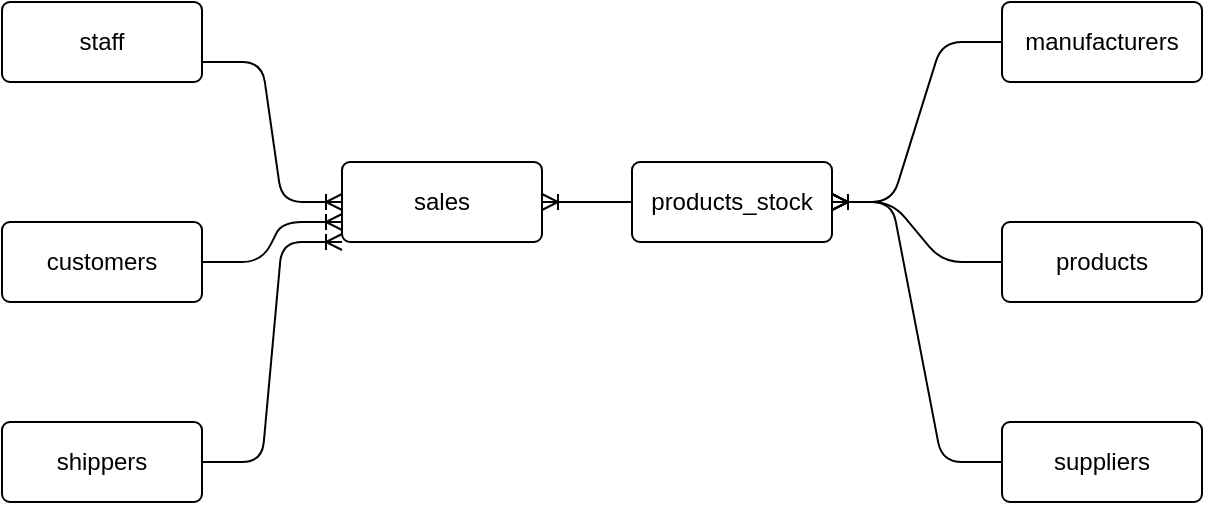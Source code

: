 <mxfile version="13.7.5" type="github">
  <diagram id="R2lEEEUBdFMjLlhIrx00" name="Page-1">
    <mxGraphModel dx="818" dy="560" grid="1" gridSize="10" guides="1" tooltips="1" connect="1" arrows="1" fold="1" page="1" pageScale="1" pageWidth="850" pageHeight="1100" math="0" shadow="0" extFonts="Permanent Marker^https://fonts.googleapis.com/css?family=Permanent+Marker">
      <root>
        <mxCell id="0" />
        <mxCell id="1" parent="0" />
        <mxCell id="OEH8VnCKuiZxtnlKm28e-22" value="products_stock" style="rounded=1;arcSize=10;whiteSpace=wrap;html=1;align=center;" parent="1" vertex="1">
          <mxGeometry x="375" y="150" width="100" height="40" as="geometry" />
        </mxCell>
        <mxCell id="OEH8VnCKuiZxtnlKm28e-23" value="staff" style="rounded=1;arcSize=10;whiteSpace=wrap;html=1;align=center;" parent="1" vertex="1">
          <mxGeometry x="60" y="70" width="100" height="40" as="geometry" />
        </mxCell>
        <mxCell id="OEH8VnCKuiZxtnlKm28e-24" value="customers" style="rounded=1;arcSize=10;whiteSpace=wrap;html=1;align=center;" parent="1" vertex="1">
          <mxGeometry x="60" y="180" width="100" height="40" as="geometry" />
        </mxCell>
        <mxCell id="OEH8VnCKuiZxtnlKm28e-25" value="suppliers" style="rounded=1;arcSize=10;whiteSpace=wrap;html=1;align=center;" parent="1" vertex="1">
          <mxGeometry x="560" y="280" width="100" height="40" as="geometry" />
        </mxCell>
        <mxCell id="OEH8VnCKuiZxtnlKm28e-26" value="manufacturers" style="rounded=1;arcSize=10;whiteSpace=wrap;html=1;align=center;" parent="1" vertex="1">
          <mxGeometry x="560" y="70" width="100" height="40" as="geometry" />
        </mxCell>
        <mxCell id="OEH8VnCKuiZxtnlKm28e-27" value="shippers" style="rounded=1;arcSize=10;whiteSpace=wrap;html=1;align=center;" parent="1" vertex="1">
          <mxGeometry x="60" y="280" width="100" height="40" as="geometry" />
        </mxCell>
        <mxCell id="OEH8VnCKuiZxtnlKm28e-28" value="sales" style="rounded=1;arcSize=10;whiteSpace=wrap;html=1;align=center;" parent="1" vertex="1">
          <mxGeometry x="230" y="150" width="100" height="40" as="geometry" />
        </mxCell>
        <mxCell id="OEH8VnCKuiZxtnlKm28e-43" value="" style="edgeStyle=entityRelationEdgeStyle;fontSize=12;html=1;endArrow=ERoneToMany;" parent="1" source="OEH8VnCKuiZxtnlKm28e-22" target="OEH8VnCKuiZxtnlKm28e-28" edge="1">
          <mxGeometry width="100" height="100" relative="1" as="geometry">
            <mxPoint x="290" y="170" as="sourcePoint" />
            <mxPoint x="360" y="220" as="targetPoint" />
          </mxGeometry>
        </mxCell>
        <mxCell id="OEH8VnCKuiZxtnlKm28e-47" value="" style="edgeStyle=entityRelationEdgeStyle;fontSize=12;html=1;endArrow=ERoneToMany;exitX=1;exitY=0.75;exitDx=0;exitDy=0;entryX=0;entryY=0.5;entryDx=0;entryDy=0;" parent="1" source="OEH8VnCKuiZxtnlKm28e-23" target="OEH8VnCKuiZxtnlKm28e-28" edge="1">
          <mxGeometry width="100" height="100" relative="1" as="geometry">
            <mxPoint x="180" y="200" as="sourcePoint" />
            <mxPoint x="220" y="170" as="targetPoint" />
          </mxGeometry>
        </mxCell>
        <mxCell id="OEH8VnCKuiZxtnlKm28e-48" value="" style="edgeStyle=entityRelationEdgeStyle;fontSize=12;html=1;endArrow=ERoneToMany;exitX=1;exitY=0.5;exitDx=0;exitDy=0;entryX=0;entryY=0.75;entryDx=0;entryDy=0;" parent="1" source="OEH8VnCKuiZxtnlKm28e-24" target="OEH8VnCKuiZxtnlKm28e-28" edge="1">
          <mxGeometry width="100" height="100" relative="1" as="geometry">
            <mxPoint x="260" y="320" as="sourcePoint" />
            <mxPoint x="360" y="220" as="targetPoint" />
          </mxGeometry>
        </mxCell>
        <mxCell id="OEH8VnCKuiZxtnlKm28e-49" value="" style="edgeStyle=entityRelationEdgeStyle;fontSize=12;html=1;endArrow=ERoneToMany;exitX=1;exitY=0.5;exitDx=0;exitDy=0;entryX=0;entryY=1;entryDx=0;entryDy=0;" parent="1" source="OEH8VnCKuiZxtnlKm28e-27" target="OEH8VnCKuiZxtnlKm28e-28" edge="1">
          <mxGeometry width="100" height="100" relative="1" as="geometry">
            <mxPoint x="160" y="300" as="sourcePoint" />
            <mxPoint x="260" y="200" as="targetPoint" />
          </mxGeometry>
        </mxCell>
        <mxCell id="ZuUQe5CWEu6JaH7Ruexp-1" value="products" style="rounded=1;arcSize=10;whiteSpace=wrap;html=1;align=center;" vertex="1" parent="1">
          <mxGeometry x="560" y="180" width="100" height="40" as="geometry" />
        </mxCell>
        <mxCell id="ZuUQe5CWEu6JaH7Ruexp-2" value="" style="edgeStyle=entityRelationEdgeStyle;fontSize=12;html=1;endArrow=ERoneToMany;" edge="1" parent="1" source="OEH8VnCKuiZxtnlKm28e-26" target="OEH8VnCKuiZxtnlKm28e-22">
          <mxGeometry width="100" height="100" relative="1" as="geometry">
            <mxPoint x="520" y="70" as="sourcePoint" />
            <mxPoint x="530" y="80" as="targetPoint" />
          </mxGeometry>
        </mxCell>
        <mxCell id="ZuUQe5CWEu6JaH7Ruexp-4" value="" style="edgeStyle=entityRelationEdgeStyle;fontSize=12;html=1;endArrow=ERoneToMany;" edge="1" parent="1" source="ZuUQe5CWEu6JaH7Ruexp-1" target="OEH8VnCKuiZxtnlKm28e-22">
          <mxGeometry width="100" height="100" relative="1" as="geometry">
            <mxPoint x="630" y="390" as="sourcePoint" />
            <mxPoint x="700" y="70" as="targetPoint" />
          </mxGeometry>
        </mxCell>
        <mxCell id="ZuUQe5CWEu6JaH7Ruexp-6" value="" style="edgeStyle=entityRelationEdgeStyle;fontSize=12;html=1;endArrow=ERoneToMany;" edge="1" parent="1" source="OEH8VnCKuiZxtnlKm28e-25" target="OEH8VnCKuiZxtnlKm28e-22">
          <mxGeometry width="100" height="100" relative="1" as="geometry">
            <mxPoint x="370" y="340" as="sourcePoint" />
            <mxPoint x="470" y="240" as="targetPoint" />
          </mxGeometry>
        </mxCell>
      </root>
    </mxGraphModel>
  </diagram>
</mxfile>
